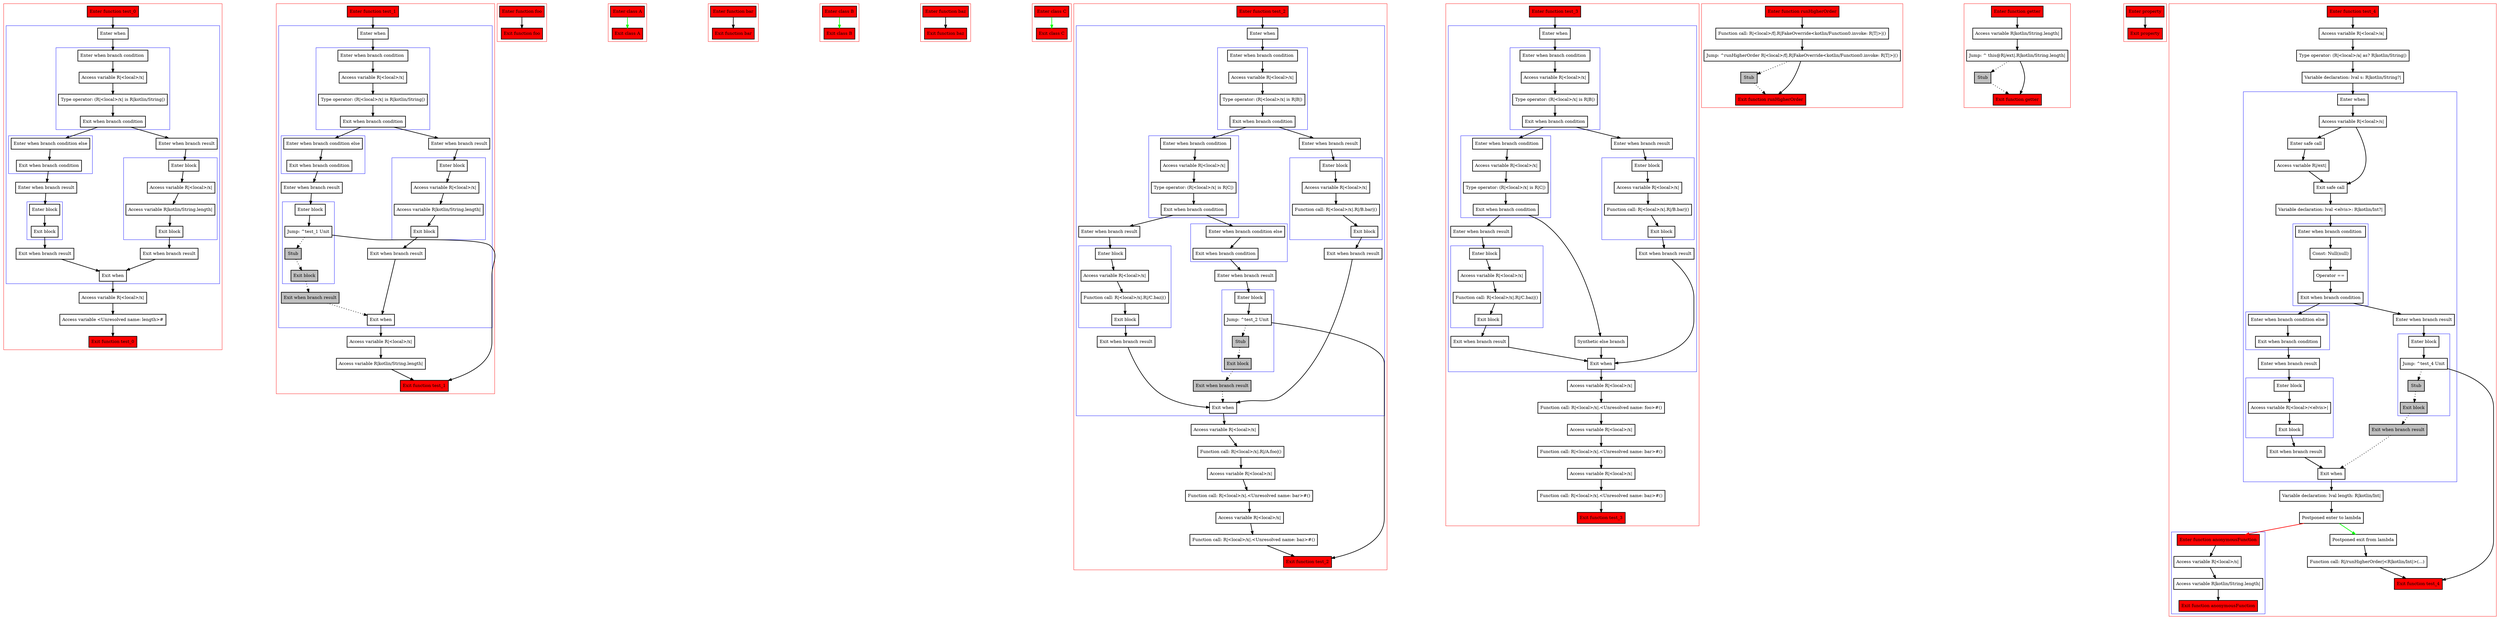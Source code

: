 digraph returns_kt {
    graph [nodesep=3]
    node [shape=box penwidth=2]
    edge [penwidth=2]

    subgraph cluster_0 {
        color=red
        0 [label="Enter function test_0" style="filled" fillcolor=red];
        subgraph cluster_1 {
            color=blue
            2 [label="Enter when"];
            subgraph cluster_2 {
                color=blue
                4 [label="Enter when branch condition "];
                5 [label="Access variable R|<local>/x|"];
                6 [label="Type operator: (R|<local>/x| is R|kotlin/String|)"];
                7 [label="Exit when branch condition"];
            }
            subgraph cluster_3 {
                color=blue
                14 [label="Enter when branch condition else"];
                15 [label="Exit when branch condition"];
            }
            16 [label="Enter when branch result"];
            subgraph cluster_4 {
                color=blue
                17 [label="Enter block"];
                18 [label="Exit block"];
            }
            19 [label="Exit when branch result"];
            8 [label="Enter when branch result"];
            subgraph cluster_5 {
                color=blue
                9 [label="Enter block"];
                10 [label="Access variable R|<local>/x|"];
                11 [label="Access variable R|kotlin/String.length|"];
                12 [label="Exit block"];
            }
            13 [label="Exit when branch result"];
            3 [label="Exit when"];
        }
        20 [label="Access variable R|<local>/x|"];
        21 [label="Access variable <Unresolved name: length>#"];
        1 [label="Exit function test_0" style="filled" fillcolor=red];
    }
    0 -> {2};
    2 -> {4};
    3 -> {20};
    4 -> {5};
    5 -> {6};
    6 -> {7};
    7 -> {8 14};
    8 -> {9};
    9 -> {10};
    10 -> {11};
    11 -> {12};
    12 -> {13};
    13 -> {3};
    14 -> {15};
    15 -> {16};
    16 -> {17};
    17 -> {18};
    18 -> {19};
    19 -> {3};
    20 -> {21};
    21 -> {1};

    subgraph cluster_6 {
        color=red
        22 [label="Enter function test_1" style="filled" fillcolor=red];
        subgraph cluster_7 {
            color=blue
            24 [label="Enter when"];
            subgraph cluster_8 {
                color=blue
                26 [label="Enter when branch condition "];
                27 [label="Access variable R|<local>/x|"];
                28 [label="Type operator: (R|<local>/x| is R|kotlin/String|)"];
                29 [label="Exit when branch condition"];
            }
            subgraph cluster_9 {
                color=blue
                36 [label="Enter when branch condition else"];
                37 [label="Exit when branch condition"];
            }
            38 [label="Enter when branch result"];
            subgraph cluster_10 {
                color=blue
                39 [label="Enter block"];
                40 [label="Jump: ^test_1 Unit"];
                41 [label="Stub" style="filled" fillcolor=gray];
                42 [label="Exit block" style="filled" fillcolor=gray];
            }
            43 [label="Exit when branch result" style="filled" fillcolor=gray];
            30 [label="Enter when branch result"];
            subgraph cluster_11 {
                color=blue
                31 [label="Enter block"];
                32 [label="Access variable R|<local>/x|"];
                33 [label="Access variable R|kotlin/String.length|"];
                34 [label="Exit block"];
            }
            35 [label="Exit when branch result"];
            25 [label="Exit when"];
        }
        44 [label="Access variable R|<local>/x|"];
        45 [label="Access variable R|kotlin/String.length|"];
        23 [label="Exit function test_1" style="filled" fillcolor=red];
    }
    22 -> {24};
    24 -> {26};
    25 -> {44};
    26 -> {27};
    27 -> {28};
    28 -> {29};
    29 -> {30 36};
    30 -> {31};
    31 -> {32};
    32 -> {33};
    33 -> {34};
    34 -> {35};
    35 -> {25};
    36 -> {37};
    37 -> {38};
    38 -> {39};
    39 -> {40};
    40 -> {23};
    40 -> {41} [style=dotted];
    41 -> {42} [style=dotted];
    42 -> {43} [style=dotted];
    43 -> {25} [style=dotted];
    44 -> {45};
    45 -> {23};

    subgraph cluster_12 {
        color=red
        46 [label="Enter function foo" style="filled" fillcolor=red];
        47 [label="Exit function foo" style="filled" fillcolor=red];
    }
    46 -> {47};

    subgraph cluster_13 {
        color=red
        48 [label="Enter class A" style="filled" fillcolor=red];
        49 [label="Exit class A" style="filled" fillcolor=red];
    }
    48 -> {49} [color=green];

    subgraph cluster_14 {
        color=red
        50 [label="Enter function bar" style="filled" fillcolor=red];
        51 [label="Exit function bar" style="filled" fillcolor=red];
    }
    50 -> {51};

    subgraph cluster_15 {
        color=red
        52 [label="Enter class B" style="filled" fillcolor=red];
        53 [label="Exit class B" style="filled" fillcolor=red];
    }
    52 -> {53} [color=green];

    subgraph cluster_16 {
        color=red
        54 [label="Enter function baz" style="filled" fillcolor=red];
        55 [label="Exit function baz" style="filled" fillcolor=red];
    }
    54 -> {55};

    subgraph cluster_17 {
        color=red
        56 [label="Enter class C" style="filled" fillcolor=red];
        57 [label="Exit class C" style="filled" fillcolor=red];
    }
    56 -> {57} [color=green];

    subgraph cluster_18 {
        color=red
        58 [label="Enter function test_2" style="filled" fillcolor=red];
        subgraph cluster_19 {
            color=blue
            60 [label="Enter when"];
            subgraph cluster_20 {
                color=blue
                62 [label="Enter when branch condition "];
                63 [label="Access variable R|<local>/x|"];
                64 [label="Type operator: (R|<local>/x| is R|B|)"];
                65 [label="Exit when branch condition"];
            }
            subgraph cluster_21 {
                color=blue
                72 [label="Enter when branch condition "];
                73 [label="Access variable R|<local>/x|"];
                74 [label="Type operator: (R|<local>/x| is R|C|)"];
                75 [label="Exit when branch condition"];
            }
            subgraph cluster_22 {
                color=blue
                82 [label="Enter when branch condition else"];
                83 [label="Exit when branch condition"];
            }
            84 [label="Enter when branch result"];
            subgraph cluster_23 {
                color=blue
                85 [label="Enter block"];
                86 [label="Jump: ^test_2 Unit"];
                87 [label="Stub" style="filled" fillcolor=gray];
                88 [label="Exit block" style="filled" fillcolor=gray];
            }
            89 [label="Exit when branch result" style="filled" fillcolor=gray];
            76 [label="Enter when branch result"];
            subgraph cluster_24 {
                color=blue
                77 [label="Enter block"];
                78 [label="Access variable R|<local>/x|"];
                79 [label="Function call: R|<local>/x|.R|/C.baz|()"];
                80 [label="Exit block"];
            }
            81 [label="Exit when branch result"];
            66 [label="Enter when branch result"];
            subgraph cluster_25 {
                color=blue
                67 [label="Enter block"];
                68 [label="Access variable R|<local>/x|"];
                69 [label="Function call: R|<local>/x|.R|/B.bar|()"];
                70 [label="Exit block"];
            }
            71 [label="Exit when branch result"];
            61 [label="Exit when"];
        }
        90 [label="Access variable R|<local>/x|"];
        91 [label="Function call: R|<local>/x|.R|/A.foo|()"];
        92 [label="Access variable R|<local>/x|"];
        93 [label="Function call: R|<local>/x|.<Unresolved name: bar>#()"];
        94 [label="Access variable R|<local>/x|"];
        95 [label="Function call: R|<local>/x|.<Unresolved name: baz>#()"];
        59 [label="Exit function test_2" style="filled" fillcolor=red];
    }
    58 -> {60};
    60 -> {62};
    61 -> {90};
    62 -> {63};
    63 -> {64};
    64 -> {65};
    65 -> {66 72};
    66 -> {67};
    67 -> {68};
    68 -> {69};
    69 -> {70};
    70 -> {71};
    71 -> {61};
    72 -> {73};
    73 -> {74};
    74 -> {75};
    75 -> {76 82};
    76 -> {77};
    77 -> {78};
    78 -> {79};
    79 -> {80};
    80 -> {81};
    81 -> {61};
    82 -> {83};
    83 -> {84};
    84 -> {85};
    85 -> {86};
    86 -> {59};
    86 -> {87} [style=dotted];
    87 -> {88} [style=dotted];
    88 -> {89} [style=dotted];
    89 -> {61} [style=dotted];
    90 -> {91};
    91 -> {92};
    92 -> {93};
    93 -> {94};
    94 -> {95};
    95 -> {59};

    subgraph cluster_26 {
        color=red
        96 [label="Enter function test_3" style="filled" fillcolor=red];
        subgraph cluster_27 {
            color=blue
            98 [label="Enter when"];
            subgraph cluster_28 {
                color=blue
                100 [label="Enter when branch condition "];
                101 [label="Access variable R|<local>/x|"];
                102 [label="Type operator: (R|<local>/x| is R|B|)"];
                103 [label="Exit when branch condition"];
            }
            subgraph cluster_29 {
                color=blue
                110 [label="Enter when branch condition "];
                111 [label="Access variable R|<local>/x|"];
                112 [label="Type operator: (R|<local>/x| is R|C|)"];
                113 [label="Exit when branch condition"];
            }
            120 [label="Synthetic else branch"];
            114 [label="Enter when branch result"];
            subgraph cluster_30 {
                color=blue
                115 [label="Enter block"];
                116 [label="Access variable R|<local>/x|"];
                117 [label="Function call: R|<local>/x|.R|/C.baz|()"];
                118 [label="Exit block"];
            }
            119 [label="Exit when branch result"];
            104 [label="Enter when branch result"];
            subgraph cluster_31 {
                color=blue
                105 [label="Enter block"];
                106 [label="Access variable R|<local>/x|"];
                107 [label="Function call: R|<local>/x|.R|/B.bar|()"];
                108 [label="Exit block"];
            }
            109 [label="Exit when branch result"];
            99 [label="Exit when"];
        }
        121 [label="Access variable R|<local>/x|"];
        122 [label="Function call: R|<local>/x|.<Unresolved name: foo>#()"];
        123 [label="Access variable R|<local>/x|"];
        124 [label="Function call: R|<local>/x|.<Unresolved name: bar>#()"];
        125 [label="Access variable R|<local>/x|"];
        126 [label="Function call: R|<local>/x|.<Unresolved name: baz>#()"];
        97 [label="Exit function test_3" style="filled" fillcolor=red];
    }
    96 -> {98};
    98 -> {100};
    99 -> {121};
    100 -> {101};
    101 -> {102};
    102 -> {103};
    103 -> {104 110};
    104 -> {105};
    105 -> {106};
    106 -> {107};
    107 -> {108};
    108 -> {109};
    109 -> {99};
    110 -> {111};
    111 -> {112};
    112 -> {113};
    113 -> {114 120};
    114 -> {115};
    115 -> {116};
    116 -> {117};
    117 -> {118};
    118 -> {119};
    119 -> {99};
    120 -> {99};
    121 -> {122};
    122 -> {123};
    123 -> {124};
    124 -> {125};
    125 -> {126};
    126 -> {97};

    subgraph cluster_32 {
        color=red
        127 [label="Enter function runHigherOrder" style="filled" fillcolor=red];
        129 [label="Function call: R|<local>/f|.R|FakeOverride<kotlin/Function0.invoke: R|T|>|()"];
        130 [label="Jump: ^runHigherOrder R|<local>/f|.R|FakeOverride<kotlin/Function0.invoke: R|T|>|()"];
        131 [label="Stub" style="filled" fillcolor=gray];
        128 [label="Exit function runHigherOrder" style="filled" fillcolor=red];
    }
    127 -> {129};
    129 -> {130};
    130 -> {128};
    130 -> {131} [style=dotted];
    131 -> {128} [style=dotted];

    subgraph cluster_33 {
        color=red
        132 [label="Enter function getter" style="filled" fillcolor=red];
        134 [label="Access variable R|kotlin/String.length|"];
        135 [label="Jump: ^ this@R|/ext|.R|kotlin/String.length|"];
        136 [label="Stub" style="filled" fillcolor=gray];
        133 [label="Exit function getter" style="filled" fillcolor=red];
    }
    132 -> {134};
    134 -> {135};
    135 -> {133};
    135 -> {136} [style=dotted];
    136 -> {133} [style=dotted];

    subgraph cluster_34 {
        color=red
        137 [label="Enter property" style="filled" fillcolor=red];
        138 [label="Exit property" style="filled" fillcolor=red];
    }
    137 -> {138};

    subgraph cluster_35 {
        color=red
        139 [label="Enter function test_4" style="filled" fillcolor=red];
        141 [label="Access variable R|<local>/a|"];
        142 [label="Type operator: (R|<local>/a| as? R|kotlin/String|)"];
        143 [label="Variable declaration: lval s: R|kotlin/String?|"];
        subgraph cluster_36 {
            color=blue
            144 [label="Enter when"];
            146 [label="Access variable R|<local>/s|"];
            147 [label="Enter safe call"];
            149 [label="Access variable R|/ext|"];
            148 [label="Exit safe call"];
            150 [label="Variable declaration: lval <elvis>: R|kotlin/Int?|"];
            subgraph cluster_37 {
                color=blue
                151 [label="Enter when branch condition "];
                152 [label="Const: Null(null)"];
                153 [label="Operator =="];
                154 [label="Exit when branch condition"];
            }
            subgraph cluster_38 {
                color=blue
                161 [label="Enter when branch condition else"];
                162 [label="Exit when branch condition"];
            }
            163 [label="Enter when branch result"];
            subgraph cluster_39 {
                color=blue
                164 [label="Enter block"];
                165 [label="Access variable R|<local>/<elvis>|"];
                166 [label="Exit block"];
            }
            167 [label="Exit when branch result"];
            155 [label="Enter when branch result"];
            subgraph cluster_40 {
                color=blue
                156 [label="Enter block"];
                157 [label="Jump: ^test_4 Unit"];
                158 [label="Stub" style="filled" fillcolor=gray];
                159 [label="Exit block" style="filled" fillcolor=gray];
            }
            160 [label="Exit when branch result" style="filled" fillcolor=gray];
            145 [label="Exit when"];
        }
        168 [label="Variable declaration: lval length: R|kotlin/Int|"];
        169 [label="Postponed enter to lambda"];
        subgraph cluster_41 {
            color=blue
            172 [label="Enter function anonymousFunction" style="filled" fillcolor=red];
            174 [label="Access variable R|<local>/s|"];
            175 [label="Access variable R|kotlin/String.length|"];
            173 [label="Exit function anonymousFunction" style="filled" fillcolor=red];
        }
        170 [label="Postponed exit from lambda"];
        171 [label="Function call: R|/runHigherOrder|<R|kotlin/Int|>(...)"];
        140 [label="Exit function test_4" style="filled" fillcolor=red];
    }
    139 -> {141};
    141 -> {142};
    142 -> {143};
    143 -> {144};
    144 -> {146};
    145 -> {168};
    146 -> {147 148};
    147 -> {149};
    148 -> {150};
    149 -> {148};
    150 -> {151};
    151 -> {152};
    152 -> {153};
    153 -> {154};
    154 -> {155 161};
    155 -> {156};
    156 -> {157};
    157 -> {140};
    157 -> {158} [style=dotted];
    158 -> {159} [style=dotted];
    159 -> {160} [style=dotted];
    160 -> {145} [style=dotted];
    161 -> {162};
    162 -> {163};
    163 -> {164};
    164 -> {165};
    165 -> {166};
    166 -> {167};
    167 -> {145};
    168 -> {169};
    169 -> {170 170} [color=green];
    169 -> {172} [color=red];
    170 -> {171};
    171 -> {140};
    172 -> {174};
    174 -> {175};
    175 -> {173};

}
